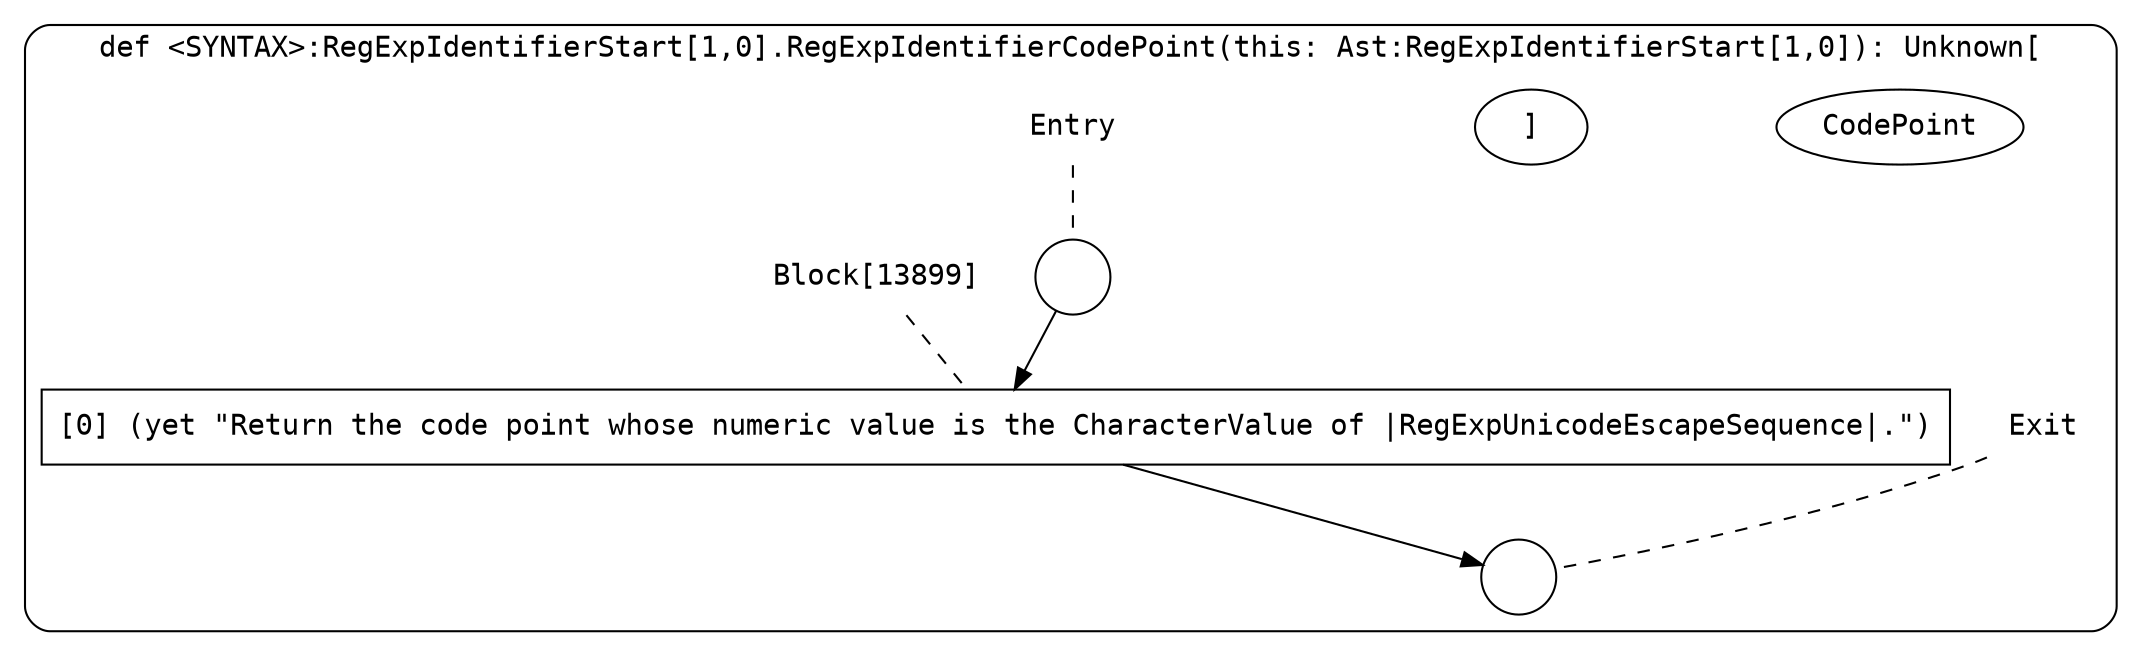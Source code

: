 digraph {
  graph [fontname = "Consolas"]
  node [fontname = "Consolas"]
  edge [fontname = "Consolas"]
  subgraph cluster2237 {
    label = "def <SYNTAX>:RegExpIdentifierStart[1,0].RegExpIdentifierCodePoint(this: Ast:RegExpIdentifierStart[1,0]): Unknown["CodePoint"]"
    style = rounded
    cluster2237_entry_name [shape=none, label=<<font color="black">Entry</font>>]
    cluster2237_entry_name -> cluster2237_entry [arrowhead=none, color="black", style=dashed]
    cluster2237_entry [shape=circle label=" " color="black" fillcolor="white" style=filled]
    cluster2237_entry -> node13899 [color="black"]
    cluster2237_exit_name [shape=none, label=<<font color="black">Exit</font>>]
    cluster2237_exit_name -> cluster2237_exit [arrowhead=none, color="black", style=dashed]
    cluster2237_exit [shape=circle label=" " color="black" fillcolor="white" style=filled]
    node13899_name [shape=none, label=<<font color="black">Block[13899]</font>>]
    node13899_name -> node13899 [arrowhead=none, color="black", style=dashed]
    node13899 [shape=box, label=<<font color="black">[0] (yet &quot;Return the code point whose numeric value is the CharacterValue of |RegExpUnicodeEscapeSequence|.&quot;)<BR ALIGN="LEFT"/></font>> color="black" fillcolor="white", style=filled]
    node13899 -> cluster2237_exit [color="black"]
  }
}